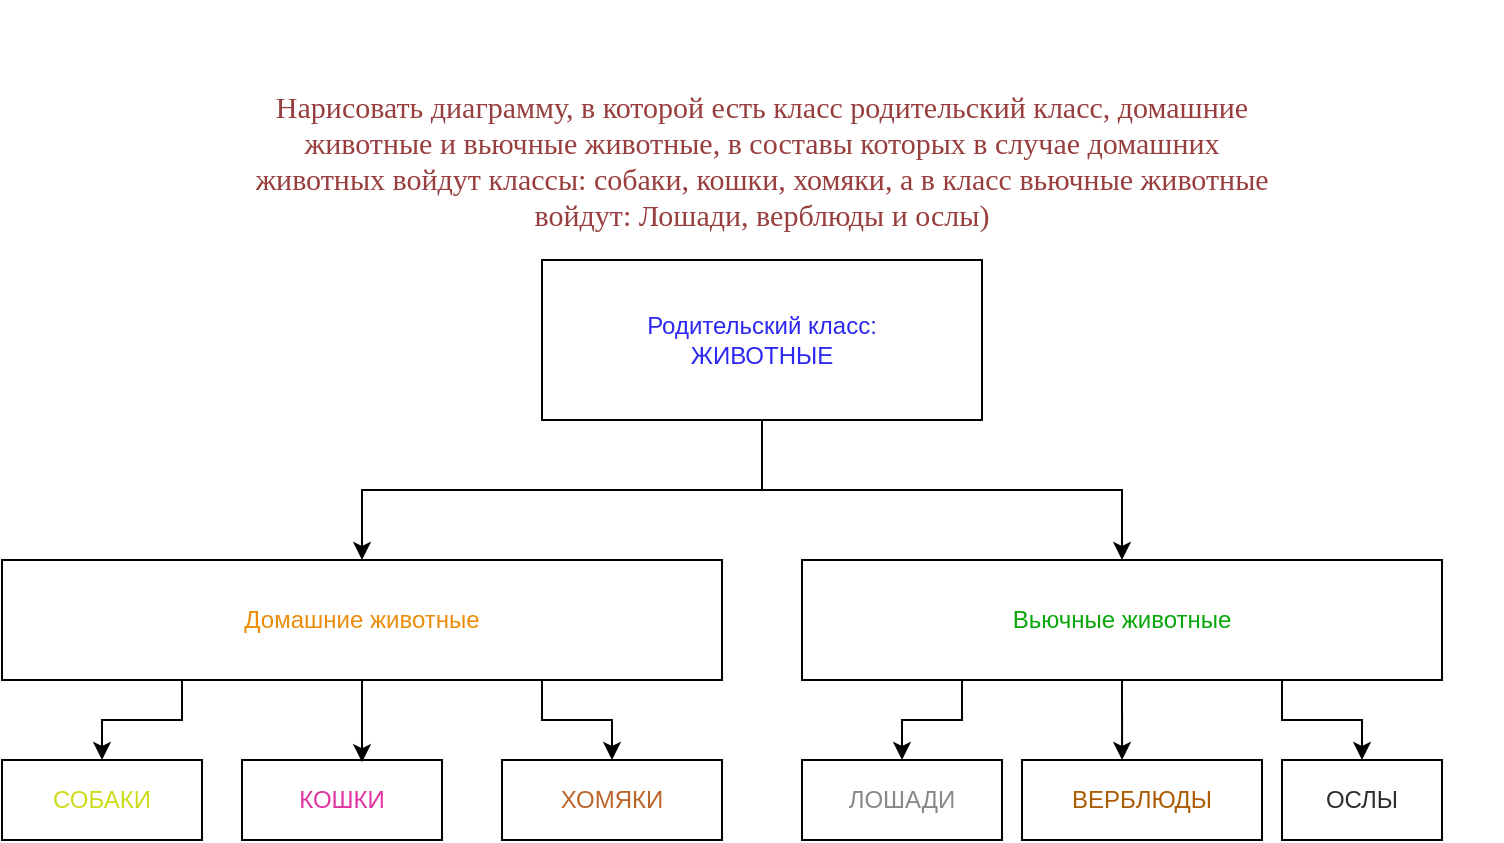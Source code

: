 <mxfile version="22.1.7" type="device">
  <diagram name="Страница — 1" id="-Z3MUi47TJhmDqmiOURf">
    <mxGraphModel dx="872" dy="519" grid="1" gridSize="10" guides="1" tooltips="1" connect="1" arrows="1" fold="1" page="1" pageScale="1" pageWidth="827" pageHeight="1169" math="0" shadow="0">
      <root>
        <mxCell id="0" />
        <mxCell id="1" parent="0" />
        <mxCell id="s0E-aQMt9zfbqTVjtdBD-1" value="&lt;h1 style=&quot;&quot;&gt;&lt;div style=&quot;&quot;&gt;&lt;font face=&quot;Times New Roman&quot; color=&quot;#983e3e&quot;&gt;&lt;span style=&quot;font-size: 15px;&quot;&gt;&lt;br&gt;&lt;/span&gt;&lt;/font&gt;&lt;/div&gt;&lt;font style=&quot;font-size: 15px;&quot; color=&quot;#983e3e&quot; face=&quot;Times New Roman&quot;&gt;&lt;div style=&quot;&quot;&gt;&lt;span style=&quot;background-color: initial; font-weight: normal;&quot;&gt;Нарисовать диаграмму, в которой есть класс родительский класс, домашние&lt;/span&gt;&lt;/div&gt;&lt;font style=&quot;font-size: 15px;&quot;&gt;&lt;div style=&quot;&quot;&gt;&lt;span style=&quot;background-color: initial; font-weight: normal;&quot;&gt;животные и вьючные животные, в составы которых в случае домашних&lt;/span&gt;&lt;/div&gt;&lt;/font&gt;&lt;font style=&quot;font-size: 15px;&quot;&gt;&lt;div style=&quot;&quot;&gt;&lt;span style=&quot;background-color: initial; font-weight: normal;&quot;&gt;животных войдут классы: собаки, кошки, хомяки, а в класс вьючные животные&lt;/span&gt;&lt;/div&gt;&lt;/font&gt;&lt;font style=&quot;font-size: 15px;&quot;&gt;&lt;div style=&quot;&quot;&gt;&lt;span style=&quot;background-color: initial; font-weight: normal;&quot;&gt;войдут: Лошади, верблюды и ослы)&lt;/span&gt;&lt;/div&gt;&lt;/font&gt;&lt;/font&gt;&lt;/h1&gt;" style="text;html=1;strokeColor=none;fillColor=none;spacing=5;spacingTop=-20;whiteSpace=wrap;overflow=hidden;rounded=0;align=center;" vertex="1" parent="1">
          <mxGeometry x="50" y="10" width="740" height="120" as="geometry" />
        </mxCell>
        <mxCell id="s0E-aQMt9zfbqTVjtdBD-14" style="edgeStyle=orthogonalEdgeStyle;rounded=0;orthogonalLoop=1;jettySize=auto;html=1;entryX=0.5;entryY=0;entryDx=0;entryDy=0;" edge="1" parent="1" source="s0E-aQMt9zfbqTVjtdBD-4" target="s0E-aQMt9zfbqTVjtdBD-6">
          <mxGeometry relative="1" as="geometry" />
        </mxCell>
        <mxCell id="s0E-aQMt9zfbqTVjtdBD-15" style="edgeStyle=orthogonalEdgeStyle;rounded=0;orthogonalLoop=1;jettySize=auto;html=1;exitX=0.5;exitY=1;exitDx=0;exitDy=0;entryX=0.5;entryY=0;entryDx=0;entryDy=0;" edge="1" parent="1" source="s0E-aQMt9zfbqTVjtdBD-4" target="s0E-aQMt9zfbqTVjtdBD-5">
          <mxGeometry relative="1" as="geometry" />
        </mxCell>
        <mxCell id="s0E-aQMt9zfbqTVjtdBD-4" value="&lt;font color=&quot;#2c28f0&quot;&gt;Родительский класс:&lt;br&gt;ЖИВОТНЫЕ&lt;/font&gt;" style="rounded=0;whiteSpace=wrap;html=1;" vertex="1" parent="1">
          <mxGeometry x="310" y="130" width="220" height="80" as="geometry" />
        </mxCell>
        <mxCell id="s0E-aQMt9zfbqTVjtdBD-17" style="edgeStyle=orthogonalEdgeStyle;rounded=0;orthogonalLoop=1;jettySize=auto;html=1;exitX=0.25;exitY=1;exitDx=0;exitDy=0;" edge="1" parent="1" source="s0E-aQMt9zfbqTVjtdBD-5" target="s0E-aQMt9zfbqTVjtdBD-7">
          <mxGeometry relative="1" as="geometry" />
        </mxCell>
        <mxCell id="s0E-aQMt9zfbqTVjtdBD-19" style="edgeStyle=orthogonalEdgeStyle;rounded=0;orthogonalLoop=1;jettySize=auto;html=1;exitX=0.75;exitY=1;exitDx=0;exitDy=0;entryX=0.5;entryY=0;entryDx=0;entryDy=0;" edge="1" parent="1" source="s0E-aQMt9zfbqTVjtdBD-5" target="s0E-aQMt9zfbqTVjtdBD-10">
          <mxGeometry relative="1" as="geometry" />
        </mxCell>
        <mxCell id="s0E-aQMt9zfbqTVjtdBD-5" value="&lt;font color=&quot;#eb8d0a&quot;&gt;Домашние животные&lt;/font&gt;" style="rounded=0;whiteSpace=wrap;html=1;" vertex="1" parent="1">
          <mxGeometry x="40" y="280" width="360" height="60" as="geometry" />
        </mxCell>
        <mxCell id="s0E-aQMt9zfbqTVjtdBD-20" style="edgeStyle=orthogonalEdgeStyle;rounded=0;orthogonalLoop=1;jettySize=auto;html=1;exitX=0.25;exitY=1;exitDx=0;exitDy=0;entryX=0.5;entryY=0;entryDx=0;entryDy=0;" edge="1" parent="1" source="s0E-aQMt9zfbqTVjtdBD-6" target="s0E-aQMt9zfbqTVjtdBD-11">
          <mxGeometry relative="1" as="geometry" />
        </mxCell>
        <mxCell id="s0E-aQMt9zfbqTVjtdBD-22" style="edgeStyle=orthogonalEdgeStyle;rounded=0;orthogonalLoop=1;jettySize=auto;html=1;exitX=0.75;exitY=1;exitDx=0;exitDy=0;entryX=0.5;entryY=0;entryDx=0;entryDy=0;" edge="1" parent="1" source="s0E-aQMt9zfbqTVjtdBD-6" target="s0E-aQMt9zfbqTVjtdBD-13">
          <mxGeometry relative="1" as="geometry" />
        </mxCell>
        <mxCell id="s0E-aQMt9zfbqTVjtdBD-6" value="&lt;font color=&quot;#07a60a&quot;&gt;Вьючные животные&lt;/font&gt;" style="rounded=0;whiteSpace=wrap;html=1;" vertex="1" parent="1">
          <mxGeometry x="440" y="280" width="320" height="60" as="geometry" />
        </mxCell>
        <mxCell id="s0E-aQMt9zfbqTVjtdBD-7" value="&lt;font color=&quot;#cedb1a&quot;&gt;СОБАКИ&lt;/font&gt;" style="rounded=0;whiteSpace=wrap;html=1;" vertex="1" parent="1">
          <mxGeometry x="40" y="380" width="100" height="40" as="geometry" />
        </mxCell>
        <mxCell id="s0E-aQMt9zfbqTVjtdBD-8" value="&lt;font color=&quot;#df34a1&quot;&gt;КОШКИ&lt;/font&gt;" style="rounded=0;whiteSpace=wrap;html=1;" vertex="1" parent="1">
          <mxGeometry x="160" y="380" width="100" height="40" as="geometry" />
        </mxCell>
        <mxCell id="s0E-aQMt9zfbqTVjtdBD-10" value="&lt;font color=&quot;#bc6429&quot;&gt;ХОМЯКИ&lt;/font&gt;" style="rounded=0;whiteSpace=wrap;html=1;" vertex="1" parent="1">
          <mxGeometry x="290" y="380" width="110" height="40" as="geometry" />
        </mxCell>
        <mxCell id="s0E-aQMt9zfbqTVjtdBD-11" value="&lt;font color=&quot;#8c8787&quot;&gt;ЛОШАДИ&lt;/font&gt;" style="rounded=0;whiteSpace=wrap;html=1;" vertex="1" parent="1">
          <mxGeometry x="440" y="380" width="100" height="40" as="geometry" />
        </mxCell>
        <mxCell id="s0E-aQMt9zfbqTVjtdBD-12" value="&lt;font color=&quot;#ac5c02&quot;&gt;ВЕРБЛЮДЫ&lt;/font&gt;" style="rounded=0;whiteSpace=wrap;html=1;" vertex="1" parent="1">
          <mxGeometry x="550" y="380" width="120" height="40" as="geometry" />
        </mxCell>
        <mxCell id="s0E-aQMt9zfbqTVjtdBD-13" value="&lt;font color=&quot;#2f2d2d&quot;&gt;ОСЛЫ&lt;/font&gt;" style="rounded=0;whiteSpace=wrap;html=1;" vertex="1" parent="1">
          <mxGeometry x="680" y="380" width="80" height="40" as="geometry" />
        </mxCell>
        <mxCell id="s0E-aQMt9zfbqTVjtdBD-18" style="edgeStyle=orthogonalEdgeStyle;rounded=0;orthogonalLoop=1;jettySize=auto;html=1;exitX=0.5;exitY=1;exitDx=0;exitDy=0;entryX=0.6;entryY=0.027;entryDx=0;entryDy=0;entryPerimeter=0;" edge="1" parent="1" source="s0E-aQMt9zfbqTVjtdBD-5" target="s0E-aQMt9zfbqTVjtdBD-8">
          <mxGeometry relative="1" as="geometry" />
        </mxCell>
        <mxCell id="s0E-aQMt9zfbqTVjtdBD-21" style="edgeStyle=orthogonalEdgeStyle;rounded=0;orthogonalLoop=1;jettySize=auto;html=1;exitX=0.5;exitY=1;exitDx=0;exitDy=0;entryX=0.417;entryY=0;entryDx=0;entryDy=0;entryPerimeter=0;" edge="1" parent="1" source="s0E-aQMt9zfbqTVjtdBD-6" target="s0E-aQMt9zfbqTVjtdBD-12">
          <mxGeometry relative="1" as="geometry" />
        </mxCell>
      </root>
    </mxGraphModel>
  </diagram>
</mxfile>

